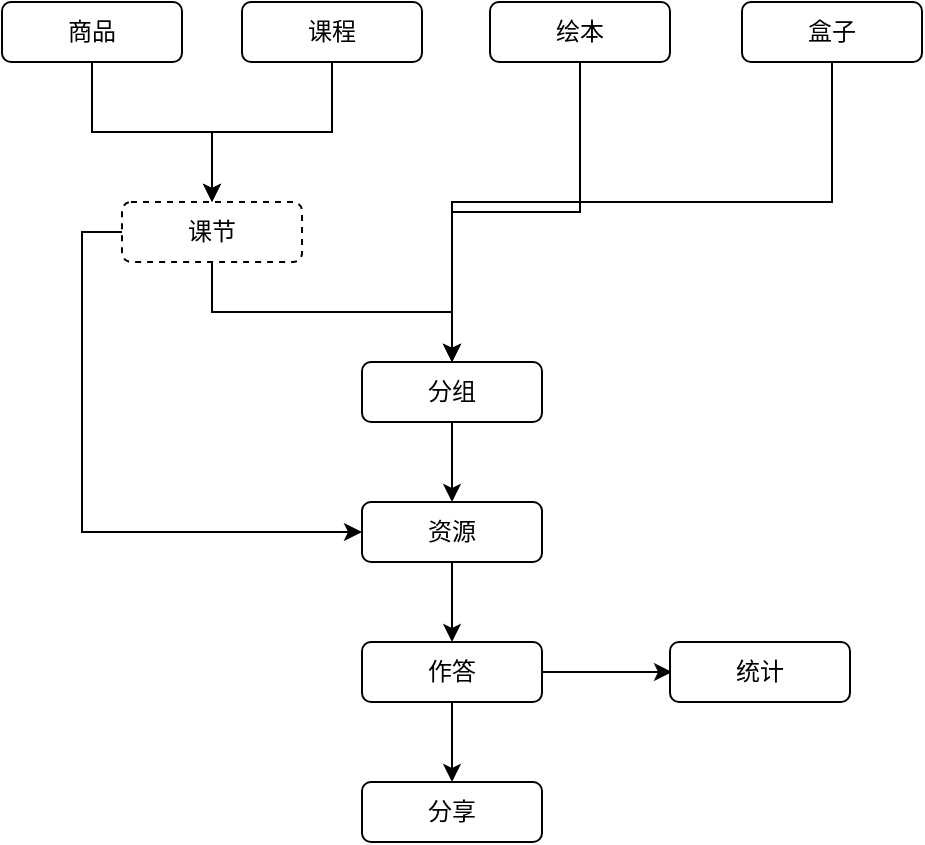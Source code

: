 <mxfile version="27.1.5">
  <diagram name="第 1 页" id="vCstujBlFwDj5-IRAXL8">
    <mxGraphModel dx="884" dy="701" grid="1" gridSize="10" guides="1" tooltips="1" connect="1" arrows="1" fold="1" page="1" pageScale="1" pageWidth="827" pageHeight="1169" math="0" shadow="0">
      <root>
        <mxCell id="0" />
        <mxCell id="1" parent="0" />
        <mxCell id="kBfozF5rs_TPLlJqGUb--8" style="edgeStyle=orthogonalEdgeStyle;rounded=0;orthogonalLoop=1;jettySize=auto;html=1;" parent="1" source="kBfozF5rs_TPLlJqGUb--1" target="kBfozF5rs_TPLlJqGUb--5" edge="1">
          <mxGeometry relative="1" as="geometry" />
        </mxCell>
        <mxCell id="kBfozF5rs_TPLlJqGUb--1" value="商品" style="rounded=1;whiteSpace=wrap;html=1;" parent="1" vertex="1">
          <mxGeometry x="80" y="110" width="90" height="30" as="geometry" />
        </mxCell>
        <mxCell id="kBfozF5rs_TPLlJqGUb--9" style="edgeStyle=orthogonalEdgeStyle;rounded=0;orthogonalLoop=1;jettySize=auto;html=1;entryX=0.5;entryY=0;entryDx=0;entryDy=0;" parent="1" source="kBfozF5rs_TPLlJqGUb--2" target="kBfozF5rs_TPLlJqGUb--5" edge="1">
          <mxGeometry relative="1" as="geometry" />
        </mxCell>
        <mxCell id="kBfozF5rs_TPLlJqGUb--2" value="课程" style="rounded=1;whiteSpace=wrap;html=1;" parent="1" vertex="1">
          <mxGeometry x="200" y="110" width="90" height="30" as="geometry" />
        </mxCell>
        <mxCell id="kBfozF5rs_TPLlJqGUb--12" style="edgeStyle=orthogonalEdgeStyle;rounded=0;orthogonalLoop=1;jettySize=auto;html=1;entryX=0.5;entryY=0;entryDx=0;entryDy=0;" parent="1" source="kBfozF5rs_TPLlJqGUb--3" target="kBfozF5rs_TPLlJqGUb--10" edge="1">
          <mxGeometry relative="1" as="geometry" />
        </mxCell>
        <mxCell id="kBfozF5rs_TPLlJqGUb--3" value="绘本" style="rounded=1;whiteSpace=wrap;html=1;" parent="1" vertex="1">
          <mxGeometry x="324" y="110" width="90" height="30" as="geometry" />
        </mxCell>
        <mxCell id="kBfozF5rs_TPLlJqGUb--13" style="edgeStyle=orthogonalEdgeStyle;rounded=0;orthogonalLoop=1;jettySize=auto;html=1;entryX=0.5;entryY=0;entryDx=0;entryDy=0;" parent="1" source="kBfozF5rs_TPLlJqGUb--4" target="kBfozF5rs_TPLlJqGUb--10" edge="1">
          <mxGeometry relative="1" as="geometry">
            <Array as="points">
              <mxPoint x="495" y="210" />
              <mxPoint x="305" y="210" />
            </Array>
          </mxGeometry>
        </mxCell>
        <mxCell id="kBfozF5rs_TPLlJqGUb--4" value="盒子" style="rounded=1;whiteSpace=wrap;html=1;" parent="1" vertex="1">
          <mxGeometry x="450" y="110" width="90" height="30" as="geometry" />
        </mxCell>
        <mxCell id="kBfozF5rs_TPLlJqGUb--11" style="edgeStyle=orthogonalEdgeStyle;rounded=0;orthogonalLoop=1;jettySize=auto;html=1;entryX=0.5;entryY=0;entryDx=0;entryDy=0;exitX=0.5;exitY=1;exitDx=0;exitDy=0;" parent="1" source="kBfozF5rs_TPLlJqGUb--5" target="kBfozF5rs_TPLlJqGUb--10" edge="1">
          <mxGeometry relative="1" as="geometry" />
        </mxCell>
        <mxCell id="3AZ2bk7lzvWiGE3icyXY-1" style="edgeStyle=orthogonalEdgeStyle;rounded=0;orthogonalLoop=1;jettySize=auto;html=1;entryX=0;entryY=0.5;entryDx=0;entryDy=0;exitX=0;exitY=0.5;exitDx=0;exitDy=0;" edge="1" parent="1" source="kBfozF5rs_TPLlJqGUb--5" target="kBfozF5rs_TPLlJqGUb--14">
          <mxGeometry relative="1" as="geometry" />
        </mxCell>
        <mxCell id="kBfozF5rs_TPLlJqGUb--5" value="课节" style="rounded=1;whiteSpace=wrap;html=1;dashed=1;" parent="1" vertex="1">
          <mxGeometry x="140" y="210" width="90" height="30" as="geometry" />
        </mxCell>
        <mxCell id="kBfozF5rs_TPLlJqGUb--16" style="edgeStyle=orthogonalEdgeStyle;rounded=0;orthogonalLoop=1;jettySize=auto;html=1;" parent="1" source="kBfozF5rs_TPLlJqGUb--10" target="kBfozF5rs_TPLlJqGUb--14" edge="1">
          <mxGeometry relative="1" as="geometry" />
        </mxCell>
        <mxCell id="kBfozF5rs_TPLlJqGUb--10" value="分组" style="rounded=1;whiteSpace=wrap;html=1;" parent="1" vertex="1">
          <mxGeometry x="260" y="290" width="90" height="30" as="geometry" />
        </mxCell>
        <mxCell id="kBfozF5rs_TPLlJqGUb--17" style="edgeStyle=orthogonalEdgeStyle;rounded=0;orthogonalLoop=1;jettySize=auto;html=1;entryX=0.5;entryY=0;entryDx=0;entryDy=0;" parent="1" source="kBfozF5rs_TPLlJqGUb--14" target="kBfozF5rs_TPLlJqGUb--15" edge="1">
          <mxGeometry relative="1" as="geometry" />
        </mxCell>
        <mxCell id="kBfozF5rs_TPLlJqGUb--14" value="资源" style="rounded=1;whiteSpace=wrap;html=1;" parent="1" vertex="1">
          <mxGeometry x="260" y="360" width="90" height="30" as="geometry" />
        </mxCell>
        <mxCell id="3AZ2bk7lzvWiGE3icyXY-3" style="edgeStyle=orthogonalEdgeStyle;rounded=0;orthogonalLoop=1;jettySize=auto;html=1;entryX=0.5;entryY=0;entryDx=0;entryDy=0;" edge="1" parent="1" source="kBfozF5rs_TPLlJqGUb--15" target="3AZ2bk7lzvWiGE3icyXY-2">
          <mxGeometry relative="1" as="geometry" />
        </mxCell>
        <mxCell id="3AZ2bk7lzvWiGE3icyXY-5" value="" style="edgeStyle=orthogonalEdgeStyle;rounded=0;orthogonalLoop=1;jettySize=auto;html=1;" edge="1" parent="1" source="kBfozF5rs_TPLlJqGUb--15">
          <mxGeometry relative="1" as="geometry">
            <mxPoint x="415.0" y="445" as="targetPoint" />
          </mxGeometry>
        </mxCell>
        <mxCell id="kBfozF5rs_TPLlJqGUb--15" value="作答" style="rounded=1;whiteSpace=wrap;html=1;" parent="1" vertex="1">
          <mxGeometry x="260" y="430" width="90" height="30" as="geometry" />
        </mxCell>
        <mxCell id="3AZ2bk7lzvWiGE3icyXY-2" value="分享" style="rounded=1;whiteSpace=wrap;html=1;" vertex="1" parent="1">
          <mxGeometry x="260" y="500" width="90" height="30" as="geometry" />
        </mxCell>
        <mxCell id="3AZ2bk7lzvWiGE3icyXY-6" value="统计" style="rounded=1;whiteSpace=wrap;html=1;" vertex="1" parent="1">
          <mxGeometry x="414" y="430" width="90" height="30" as="geometry" />
        </mxCell>
      </root>
    </mxGraphModel>
  </diagram>
</mxfile>
